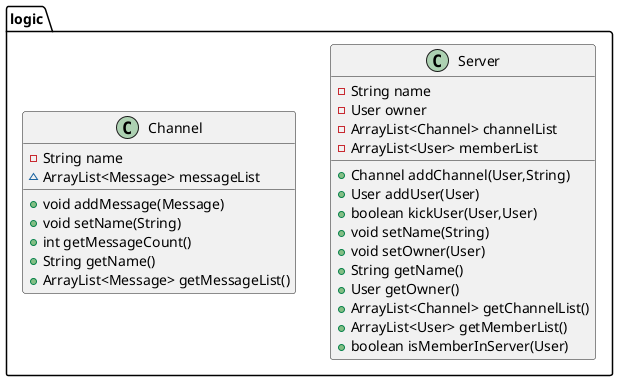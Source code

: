 @startuml
class logic.Server {
- String name
- User owner
- ArrayList<Channel> channelList
- ArrayList<User> memberList
+ Channel addChannel(User,String)
+ User addUser(User)
+ boolean kickUser(User,User)
+ void setName(String)
+ void setOwner(User)
+ String getName()
+ User getOwner()
+ ArrayList<Channel> getChannelList()
+ ArrayList<User> getMemberList()
+ boolean isMemberInServer(User)
}


class logic.Channel {
- String name
~ ArrayList<Message> messageList
+ void addMessage(Message)
+ void setName(String)
+ int getMessageCount()
+ String getName()
+ ArrayList<Message> getMessageList()
}


@enduml
